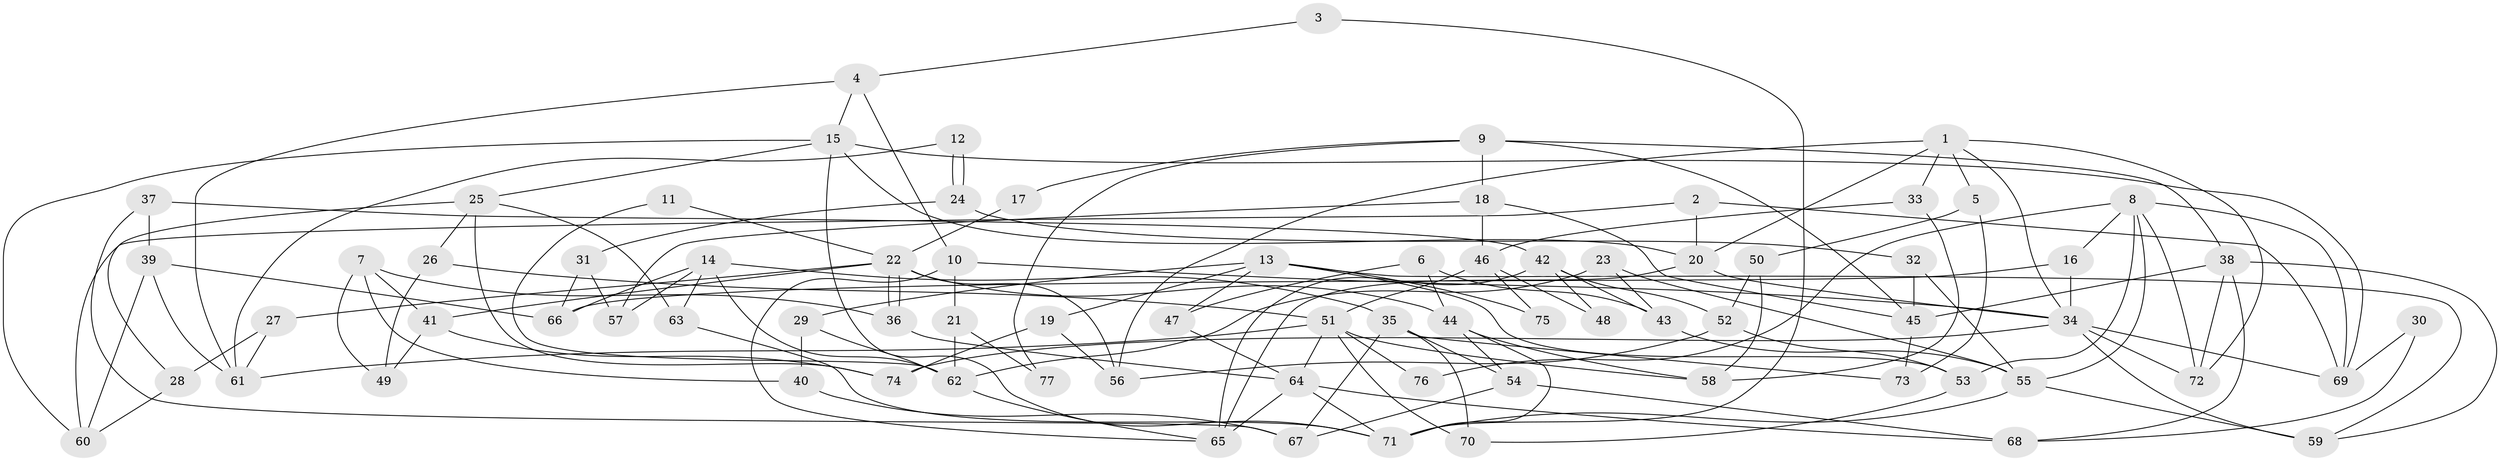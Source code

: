 // Generated by graph-tools (version 1.1) at 2025/50/03/09/25 04:50:53]
// undirected, 77 vertices, 154 edges
graph export_dot {
graph [start="1"]
  node [color=gray90,style=filled];
  1;
  2;
  3;
  4;
  5;
  6;
  7;
  8;
  9;
  10;
  11;
  12;
  13;
  14;
  15;
  16;
  17;
  18;
  19;
  20;
  21;
  22;
  23;
  24;
  25;
  26;
  27;
  28;
  29;
  30;
  31;
  32;
  33;
  34;
  35;
  36;
  37;
  38;
  39;
  40;
  41;
  42;
  43;
  44;
  45;
  46;
  47;
  48;
  49;
  50;
  51;
  52;
  53;
  54;
  55;
  56;
  57;
  58;
  59;
  60;
  61;
  62;
  63;
  64;
  65;
  66;
  67;
  68;
  69;
  70;
  71;
  72;
  73;
  74;
  75;
  76;
  77;
  1 -- 20;
  1 -- 34;
  1 -- 5;
  1 -- 33;
  1 -- 56;
  1 -- 72;
  2 -- 20;
  2 -- 69;
  2 -- 60;
  3 -- 71;
  3 -- 4;
  4 -- 10;
  4 -- 15;
  4 -- 61;
  5 -- 73;
  5 -- 50;
  6 -- 44;
  6 -- 43;
  6 -- 47;
  7 -- 36;
  7 -- 49;
  7 -- 40;
  7 -- 41;
  8 -- 53;
  8 -- 72;
  8 -- 16;
  8 -- 55;
  8 -- 69;
  8 -- 76;
  9 -- 18;
  9 -- 38;
  9 -- 17;
  9 -- 45;
  9 -- 77;
  10 -- 65;
  10 -- 34;
  10 -- 21;
  11 -- 62;
  11 -- 22;
  12 -- 24;
  12 -- 24;
  12 -- 61;
  13 -- 19;
  13 -- 59;
  13 -- 29;
  13 -- 47;
  13 -- 53;
  13 -- 75;
  14 -- 66;
  14 -- 62;
  14 -- 35;
  14 -- 57;
  14 -- 63;
  15 -- 71;
  15 -- 25;
  15 -- 20;
  15 -- 60;
  15 -- 69;
  16 -- 34;
  16 -- 66;
  17 -- 22;
  18 -- 46;
  18 -- 45;
  18 -- 57;
  19 -- 74;
  19 -- 56;
  20 -- 34;
  20 -- 65;
  21 -- 62;
  21 -- 77;
  22 -- 36;
  22 -- 36;
  22 -- 41;
  22 -- 27;
  22 -- 44;
  22 -- 56;
  23 -- 55;
  23 -- 43;
  23 -- 62;
  24 -- 31;
  24 -- 32;
  25 -- 28;
  25 -- 63;
  25 -- 26;
  25 -- 74;
  26 -- 51;
  26 -- 49;
  27 -- 61;
  27 -- 28;
  28 -- 60;
  29 -- 62;
  29 -- 40;
  30 -- 69;
  30 -- 68;
  31 -- 57;
  31 -- 66;
  32 -- 55;
  32 -- 45;
  33 -- 58;
  33 -- 46;
  34 -- 59;
  34 -- 69;
  34 -- 72;
  34 -- 74;
  35 -- 54;
  35 -- 67;
  35 -- 70;
  35 -- 73;
  36 -- 64;
  37 -- 67;
  37 -- 39;
  37 -- 42;
  38 -- 72;
  38 -- 45;
  38 -- 59;
  38 -- 68;
  39 -- 61;
  39 -- 60;
  39 -- 66;
  40 -- 67;
  41 -- 74;
  41 -- 49;
  42 -- 52;
  42 -- 43;
  42 -- 48;
  42 -- 65;
  43 -- 55;
  44 -- 54;
  44 -- 58;
  44 -- 71;
  45 -- 73;
  46 -- 51;
  46 -- 48;
  46 -- 75;
  47 -- 64;
  50 -- 58;
  50 -- 52;
  51 -- 64;
  51 -- 70;
  51 -- 58;
  51 -- 61;
  51 -- 76;
  52 -- 56;
  52 -- 53;
  53 -- 70;
  54 -- 68;
  54 -- 67;
  55 -- 71;
  55 -- 59;
  62 -- 65;
  63 -- 71;
  64 -- 65;
  64 -- 68;
  64 -- 71;
}
